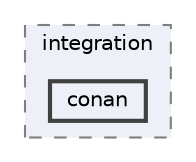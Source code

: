 digraph "C:/Dev/ezRPC/RPC/json/docs/mkdocs/docs/integration/conan"
{
 // LATEX_PDF_SIZE
  bgcolor="transparent";
  edge [fontname=Helvetica,fontsize=10,labelfontname=Helvetica,labelfontsize=10];
  node [fontname=Helvetica,fontsize=10,shape=box,height=0.2,width=0.4];
  compound=true
  subgraph clusterdir_054048fe3fec85d60f2032bfb4518155 {
    graph [ bgcolor="#edf0f7", pencolor="grey50", label="integration", fontname=Helvetica,fontsize=10 style="filled,dashed", URL="dir_054048fe3fec85d60f2032bfb4518155.html",tooltip=""]
  dir_a0b84d830cb7a653304e767fd12fe9ea [label="conan", fillcolor="#edf0f7", color="grey25", style="filled,bold", URL="dir_a0b84d830cb7a653304e767fd12fe9ea.html",tooltip=""];
  }
}
